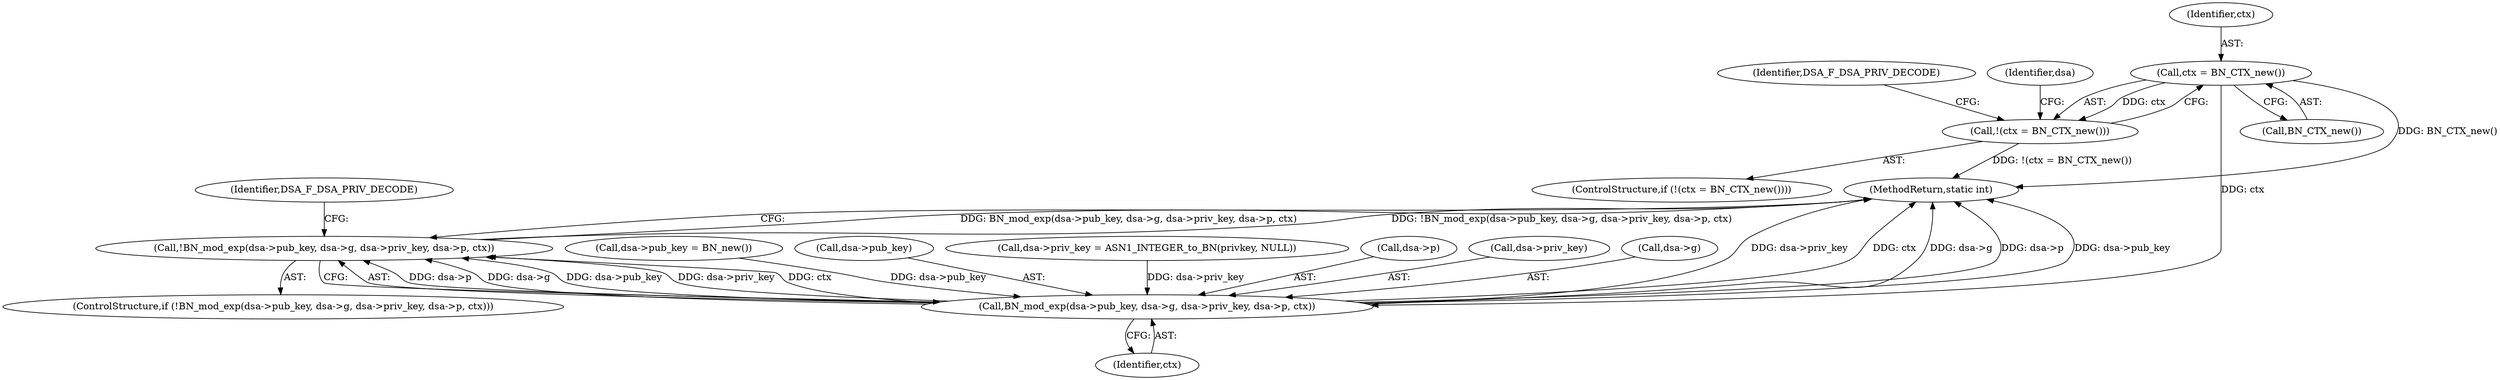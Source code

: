 digraph "0_openssl_6c88c71b4e4825c7bc0489306d062d017634eb88@pointer" {
"1000334" [label="(Call,ctx = BN_CTX_new())"];
"1000333" [label="(Call,!(ctx = BN_CTX_new()))"];
"1000344" [label="(Call,BN_mod_exp(dsa->pub_key, dsa->g, dsa->priv_key, dsa->p, ctx))"];
"1000343" [label="(Call,!BN_mod_exp(dsa->pub_key, dsa->g, dsa->priv_key, dsa->p, ctx))"];
"1000334" [label="(Call,ctx = BN_CTX_new())"];
"1000342" [label="(ControlStructure,if (!BN_mod_exp(dsa->pub_key, dsa->g, dsa->priv_key, dsa->p, ctx)))"];
"1000335" [label="(Identifier,ctx)"];
"1000339" [label="(Identifier,DSA_F_DSA_PRIV_DECODE)"];
"1000322" [label="(Call,dsa->pub_key = BN_new())"];
"1000333" [label="(Call,!(ctx = BN_CTX_new()))"];
"1000357" [label="(Identifier,ctx)"];
"1000345" [label="(Call,dsa->pub_key)"];
"1000332" [label="(ControlStructure,if (!(ctx = BN_CTX_new())))"];
"1000336" [label="(Call,BN_CTX_new())"];
"1000308" [label="(Call,dsa->priv_key = ASN1_INTEGER_to_BN(privkey, NULL))"];
"1000354" [label="(Call,dsa->p)"];
"1000351" [label="(Call,dsa->priv_key)"];
"1000346" [label="(Identifier,dsa)"];
"1000363" [label="(MethodReturn,static int)"];
"1000348" [label="(Call,dsa->g)"];
"1000344" [label="(Call,BN_mod_exp(dsa->pub_key, dsa->g, dsa->priv_key, dsa->p, ctx))"];
"1000360" [label="(Identifier,DSA_F_DSA_PRIV_DECODE)"];
"1000343" [label="(Call,!BN_mod_exp(dsa->pub_key, dsa->g, dsa->priv_key, dsa->p, ctx))"];
"1000334" -> "1000333"  [label="AST: "];
"1000334" -> "1000336"  [label="CFG: "];
"1000335" -> "1000334"  [label="AST: "];
"1000336" -> "1000334"  [label="AST: "];
"1000333" -> "1000334"  [label="CFG: "];
"1000334" -> "1000363"  [label="DDG: BN_CTX_new()"];
"1000334" -> "1000333"  [label="DDG: ctx"];
"1000334" -> "1000344"  [label="DDG: ctx"];
"1000333" -> "1000332"  [label="AST: "];
"1000339" -> "1000333"  [label="CFG: "];
"1000346" -> "1000333"  [label="CFG: "];
"1000333" -> "1000363"  [label="DDG: !(ctx = BN_CTX_new())"];
"1000344" -> "1000343"  [label="AST: "];
"1000344" -> "1000357"  [label="CFG: "];
"1000345" -> "1000344"  [label="AST: "];
"1000348" -> "1000344"  [label="AST: "];
"1000351" -> "1000344"  [label="AST: "];
"1000354" -> "1000344"  [label="AST: "];
"1000357" -> "1000344"  [label="AST: "];
"1000343" -> "1000344"  [label="CFG: "];
"1000344" -> "1000363"  [label="DDG: dsa->priv_key"];
"1000344" -> "1000363"  [label="DDG: ctx"];
"1000344" -> "1000363"  [label="DDG: dsa->g"];
"1000344" -> "1000363"  [label="DDG: dsa->p"];
"1000344" -> "1000363"  [label="DDG: dsa->pub_key"];
"1000344" -> "1000343"  [label="DDG: dsa->p"];
"1000344" -> "1000343"  [label="DDG: dsa->g"];
"1000344" -> "1000343"  [label="DDG: dsa->pub_key"];
"1000344" -> "1000343"  [label="DDG: dsa->priv_key"];
"1000344" -> "1000343"  [label="DDG: ctx"];
"1000322" -> "1000344"  [label="DDG: dsa->pub_key"];
"1000308" -> "1000344"  [label="DDG: dsa->priv_key"];
"1000343" -> "1000342"  [label="AST: "];
"1000360" -> "1000343"  [label="CFG: "];
"1000363" -> "1000343"  [label="CFG: "];
"1000343" -> "1000363"  [label="DDG: BN_mod_exp(dsa->pub_key, dsa->g, dsa->priv_key, dsa->p, ctx)"];
"1000343" -> "1000363"  [label="DDG: !BN_mod_exp(dsa->pub_key, dsa->g, dsa->priv_key, dsa->p, ctx)"];
}
